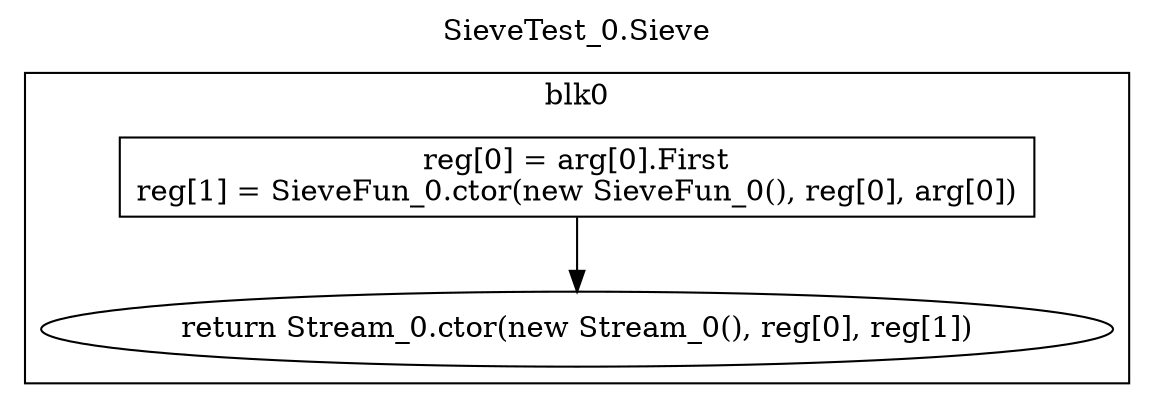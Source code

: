 digraph {
  rankdir=TB;
  b0_l0 -> b0_ret
  b0_l0 [label="reg[0] = arg[0].First\nreg[1] = SieveFun_0.ctor(new SieveFun_0(), reg[0], arg[0])\n", shape=box]
  b0_ret [label="return Stream_0.ctor(new Stream_0(), reg[0], reg[1])"]
  subgraph cluster_b0 {
    label = "blk0";
    b0_l0;
    b0_ret;
  }
  labelloc="t"
  label="SieveTest_0.Sieve"
}